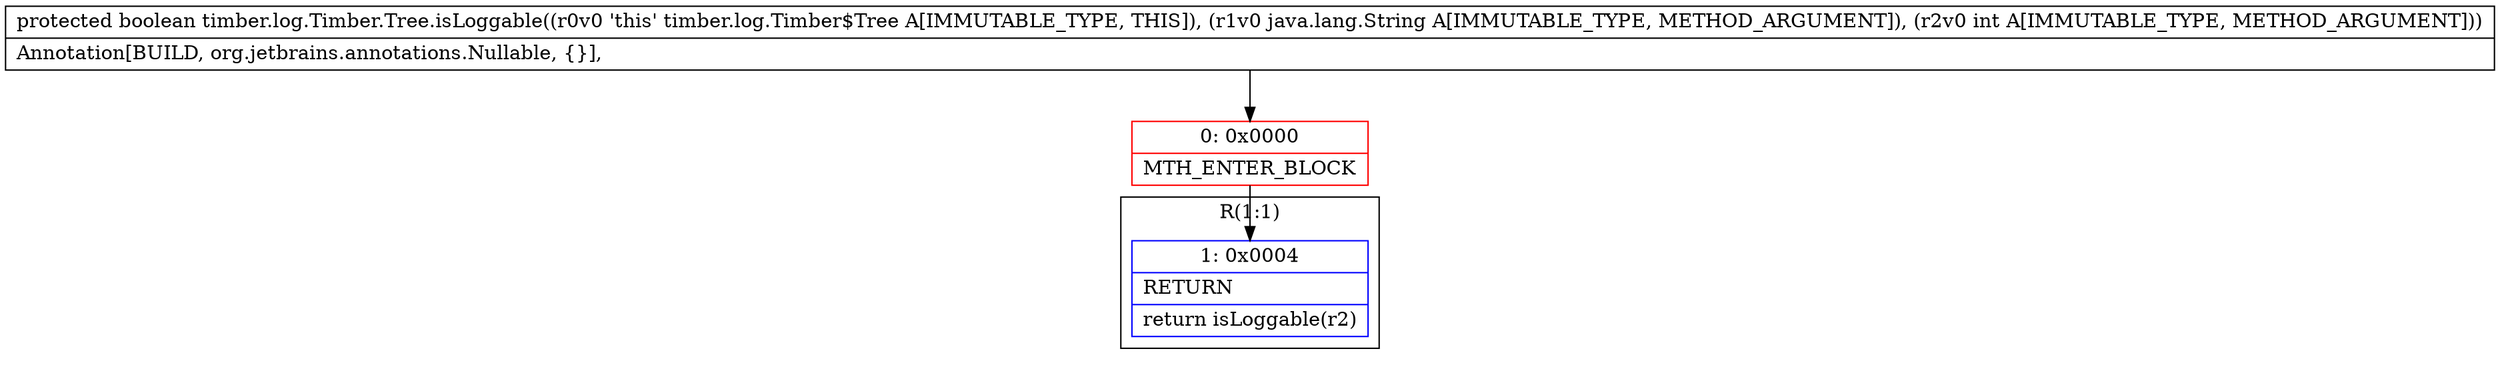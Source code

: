 digraph "CFG fortimber.log.Timber.Tree.isLoggable(Ljava\/lang\/String;I)Z" {
subgraph cluster_Region_1723327956 {
label = "R(1:1)";
node [shape=record,color=blue];
Node_1 [shape=record,label="{1\:\ 0x0004|RETURN\l|return isLoggable(r2)\l}"];
}
Node_0 [shape=record,color=red,label="{0\:\ 0x0000|MTH_ENTER_BLOCK\l}"];
MethodNode[shape=record,label="{protected boolean timber.log.Timber.Tree.isLoggable((r0v0 'this' timber.log.Timber$Tree A[IMMUTABLE_TYPE, THIS]), (r1v0 java.lang.String A[IMMUTABLE_TYPE, METHOD_ARGUMENT]), (r2v0 int A[IMMUTABLE_TYPE, METHOD_ARGUMENT]))  | Annotation[BUILD, org.jetbrains.annotations.Nullable, \{\}], \l}"];
MethodNode -> Node_0;
Node_0 -> Node_1;
}

